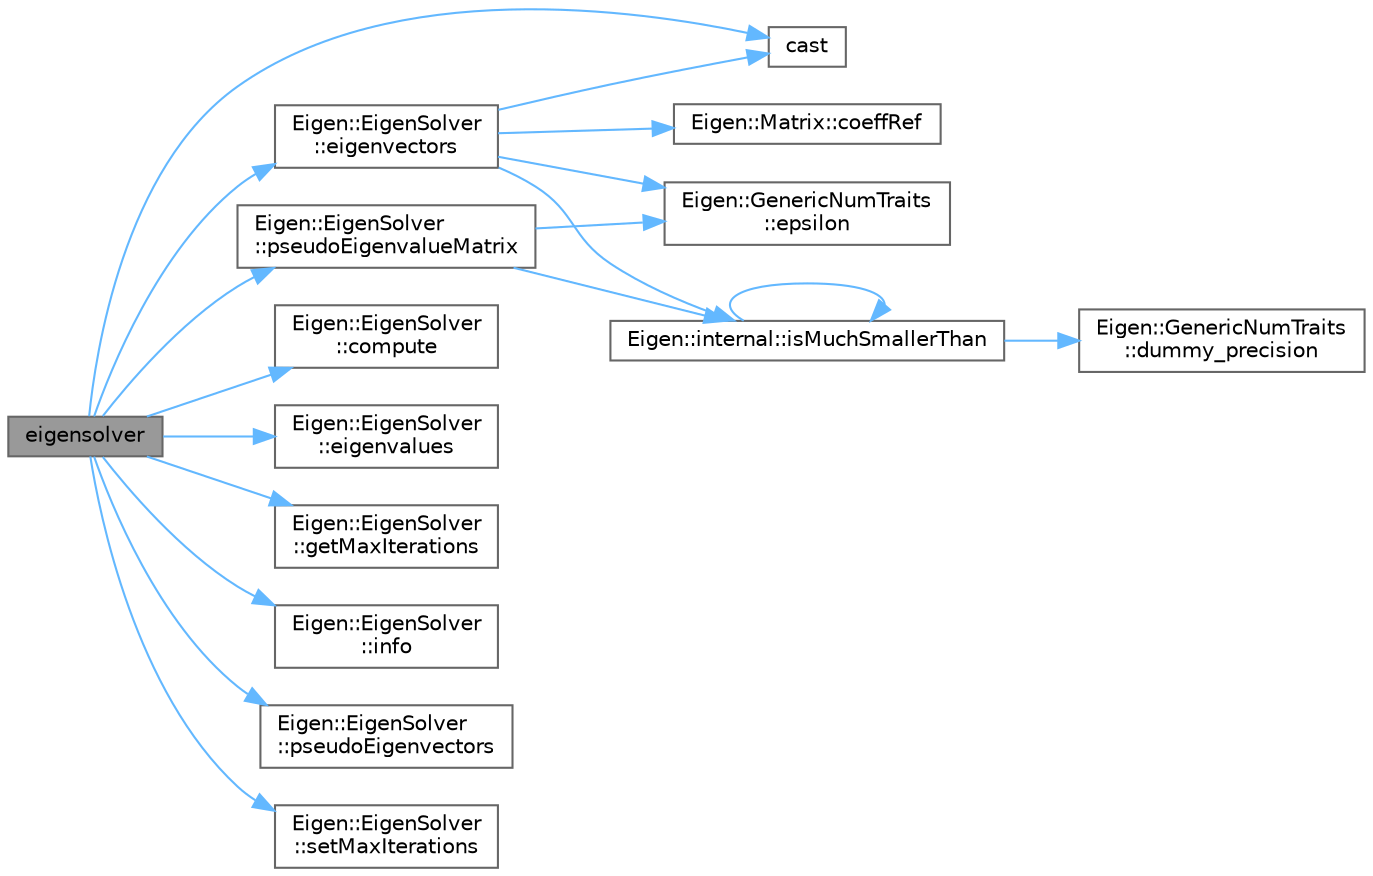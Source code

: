 digraph "eigensolver"
{
 // LATEX_PDF_SIZE
  bgcolor="transparent";
  edge [fontname=Helvetica,fontsize=10,labelfontname=Helvetica,labelfontsize=10];
  node [fontname=Helvetica,fontsize=10,shape=box,height=0.2,width=0.4];
  rankdir="LR";
  Node1 [id="Node000001",label="eigensolver",height=0.2,width=0.4,color="gray40", fillcolor="grey60", style="filled", fontcolor="black",tooltip=" "];
  Node1 -> Node2 [id="edge1_Node000001_Node000002",color="steelblue1",style="solid",tooltip=" "];
  Node2 [id="Node000002",label="cast",height=0.2,width=0.4,color="grey40", fillcolor="white", style="filled",URL="$_common_cwise_unary_ops_8h.html#aa89d007196125d10fa7d6e19811aca05",tooltip=" "];
  Node1 -> Node3 [id="edge2_Node000001_Node000003",color="steelblue1",style="solid",tooltip=" "];
  Node3 [id="Node000003",label="Eigen::EigenSolver\l::compute",height=0.2,width=0.4,color="grey40", fillcolor="white", style="filled",URL="$class_eigen_1_1_eigen_solver.html#aff5c2bd7843aacdcd59b9cbe420752ff",tooltip="Computes eigendecomposition of given matrix."];
  Node1 -> Node4 [id="edge3_Node000001_Node000004",color="steelblue1",style="solid",tooltip=" "];
  Node4 [id="Node000004",label="Eigen::EigenSolver\l::eigenvalues",height=0.2,width=0.4,color="grey40", fillcolor="white", style="filled",URL="$class_eigen_1_1_eigen_solver.html#ae33fb99005024f07005ab1e409413c5f",tooltip="Returns the eigenvalues of given matrix."];
  Node1 -> Node5 [id="edge4_Node000001_Node000005",color="steelblue1",style="solid",tooltip=" "];
  Node5 [id="Node000005",label="Eigen::EigenSolver\l::eigenvectors",height=0.2,width=0.4,color="grey40", fillcolor="white", style="filled",URL="$class_eigen_1_1_eigen_solver.html#a66288022802172e3ee059283b26201d7",tooltip="Returns the eigenvectors of given matrix."];
  Node5 -> Node2 [id="edge5_Node000005_Node000002",color="steelblue1",style="solid",tooltip=" "];
  Node5 -> Node6 [id="edge6_Node000005_Node000006",color="steelblue1",style="solid",tooltip=" "];
  Node6 [id="Node000006",label="Eigen::Matrix::coeffRef",height=0.2,width=0.4,color="grey40", fillcolor="white", style="filled",URL="$class_eigen_1_1_matrix.html#aec085505a683eaffbd9b6680e99611af",tooltip=" "];
  Node5 -> Node7 [id="edge7_Node000005_Node000007",color="steelblue1",style="solid",tooltip=" "];
  Node7 [id="Node000007",label="Eigen::GenericNumTraits\l::epsilon",height=0.2,width=0.4,color="grey40", fillcolor="white", style="filled",URL="$struct_eigen_1_1_generic_num_traits.html#aadcf7fa75b2bc9a0e461a3b851d836a7",tooltip=" "];
  Node5 -> Node8 [id="edge8_Node000005_Node000008",color="steelblue1",style="solid",tooltip=" "];
  Node8 [id="Node000008",label="Eigen::internal::isMuchSmallerThan",height=0.2,width=0.4,color="grey40", fillcolor="white", style="filled",URL="$namespace_eigen_1_1internal.html#a84d9a116f1410c45670db495257f64ac",tooltip=" "];
  Node8 -> Node9 [id="edge9_Node000008_Node000009",color="steelblue1",style="solid",tooltip=" "];
  Node9 [id="Node000009",label="Eigen::GenericNumTraits\l::dummy_precision",height=0.2,width=0.4,color="grey40", fillcolor="white", style="filled",URL="$struct_eigen_1_1_generic_num_traits.html#a77dc085cf094c377faaf0c520e3e4efa",tooltip=" "];
  Node8 -> Node8 [id="edge10_Node000008_Node000008",color="steelblue1",style="solid",tooltip=" "];
  Node1 -> Node10 [id="edge11_Node000001_Node000010",color="steelblue1",style="solid",tooltip=" "];
  Node10 [id="Node000010",label="Eigen::EigenSolver\l::getMaxIterations",height=0.2,width=0.4,color="grey40", fillcolor="white", style="filled",URL="$class_eigen_1_1_eigen_solver.html#aa7668af4bcb47cd92cfe10640589d88f",tooltip="Returns the maximum number of iterations."];
  Node1 -> Node11 [id="edge12_Node000001_Node000011",color="steelblue1",style="solid",tooltip=" "];
  Node11 [id="Node000011",label="Eigen::EigenSolver\l::info",height=0.2,width=0.4,color="grey40", fillcolor="white", style="filled",URL="$class_eigen_1_1_eigen_solver.html#ac4af54fadc33abcdd1778c87bfbf005b",tooltip=" "];
  Node1 -> Node12 [id="edge13_Node000001_Node000012",color="steelblue1",style="solid",tooltip=" "];
  Node12 [id="Node000012",label="Eigen::EigenSolver\l::pseudoEigenvalueMatrix",height=0.2,width=0.4,color="grey40", fillcolor="white", style="filled",URL="$class_eigen_1_1_eigen_solver.html#a4979eafe0aeef06b19ada7fa5e19db17",tooltip="Returns the block-diagonal matrix in the pseudo-eigendecomposition."];
  Node12 -> Node7 [id="edge14_Node000012_Node000007",color="steelblue1",style="solid",tooltip=" "];
  Node12 -> Node8 [id="edge15_Node000012_Node000008",color="steelblue1",style="solid",tooltip=" "];
  Node1 -> Node13 [id="edge16_Node000001_Node000013",color="steelblue1",style="solid",tooltip=" "];
  Node13 [id="Node000013",label="Eigen::EigenSolver\l::pseudoEigenvectors",height=0.2,width=0.4,color="grey40", fillcolor="white", style="filled",URL="$class_eigen_1_1_eigen_solver.html#a8e933fb058e8f5f0d7e25d64ffc9b152",tooltip="Returns the pseudo-eigenvectors of given matrix."];
  Node1 -> Node14 [id="edge17_Node000001_Node000014",color="steelblue1",style="solid",tooltip=" "];
  Node14 [id="Node000014",label="Eigen::EigenSolver\l::setMaxIterations",height=0.2,width=0.4,color="grey40", fillcolor="white", style="filled",URL="$class_eigen_1_1_eigen_solver.html#a41c8825768d4df7b058a714589cbf430",tooltip="Sets the maximum number of iterations allowed."];
}
